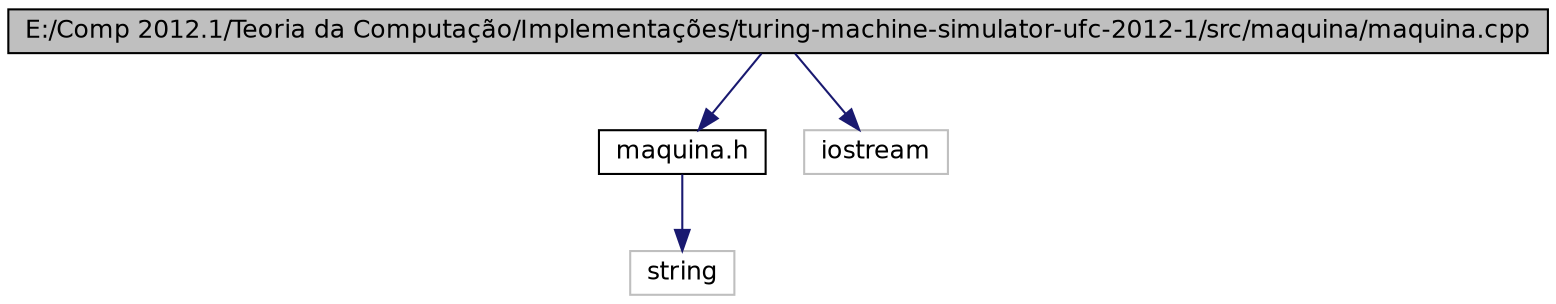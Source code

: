 digraph G
{
  edge [fontname="Helvetica",fontsize="12",labelfontname="Helvetica",labelfontsize="12"];
  node [fontname="Helvetica",fontsize="12",shape=record];
  Node1 [label="E:/Comp 2012.1/Teoria da Computação/Implementações/turing-machine-simulator-ufc-2012-1/src/maquina/maquina.cpp",height=0.2,width=0.4,color="black", fillcolor="grey75", style="filled" fontcolor="black"];
  Node1 -> Node2 [color="midnightblue",fontsize="12",style="solid",fontname="Helvetica"];
  Node2 [label="maquina.h",height=0.2,width=0.4,color="black", fillcolor="white", style="filled",URL="$maquina_8h.html"];
  Node2 -> Node3 [color="midnightblue",fontsize="12",style="solid",fontname="Helvetica"];
  Node3 [label="string",height=0.2,width=0.4,color="grey75", fillcolor="white", style="filled"];
  Node1 -> Node4 [color="midnightblue",fontsize="12",style="solid",fontname="Helvetica"];
  Node4 [label="iostream",height=0.2,width=0.4,color="grey75", fillcolor="white", style="filled"];
}
